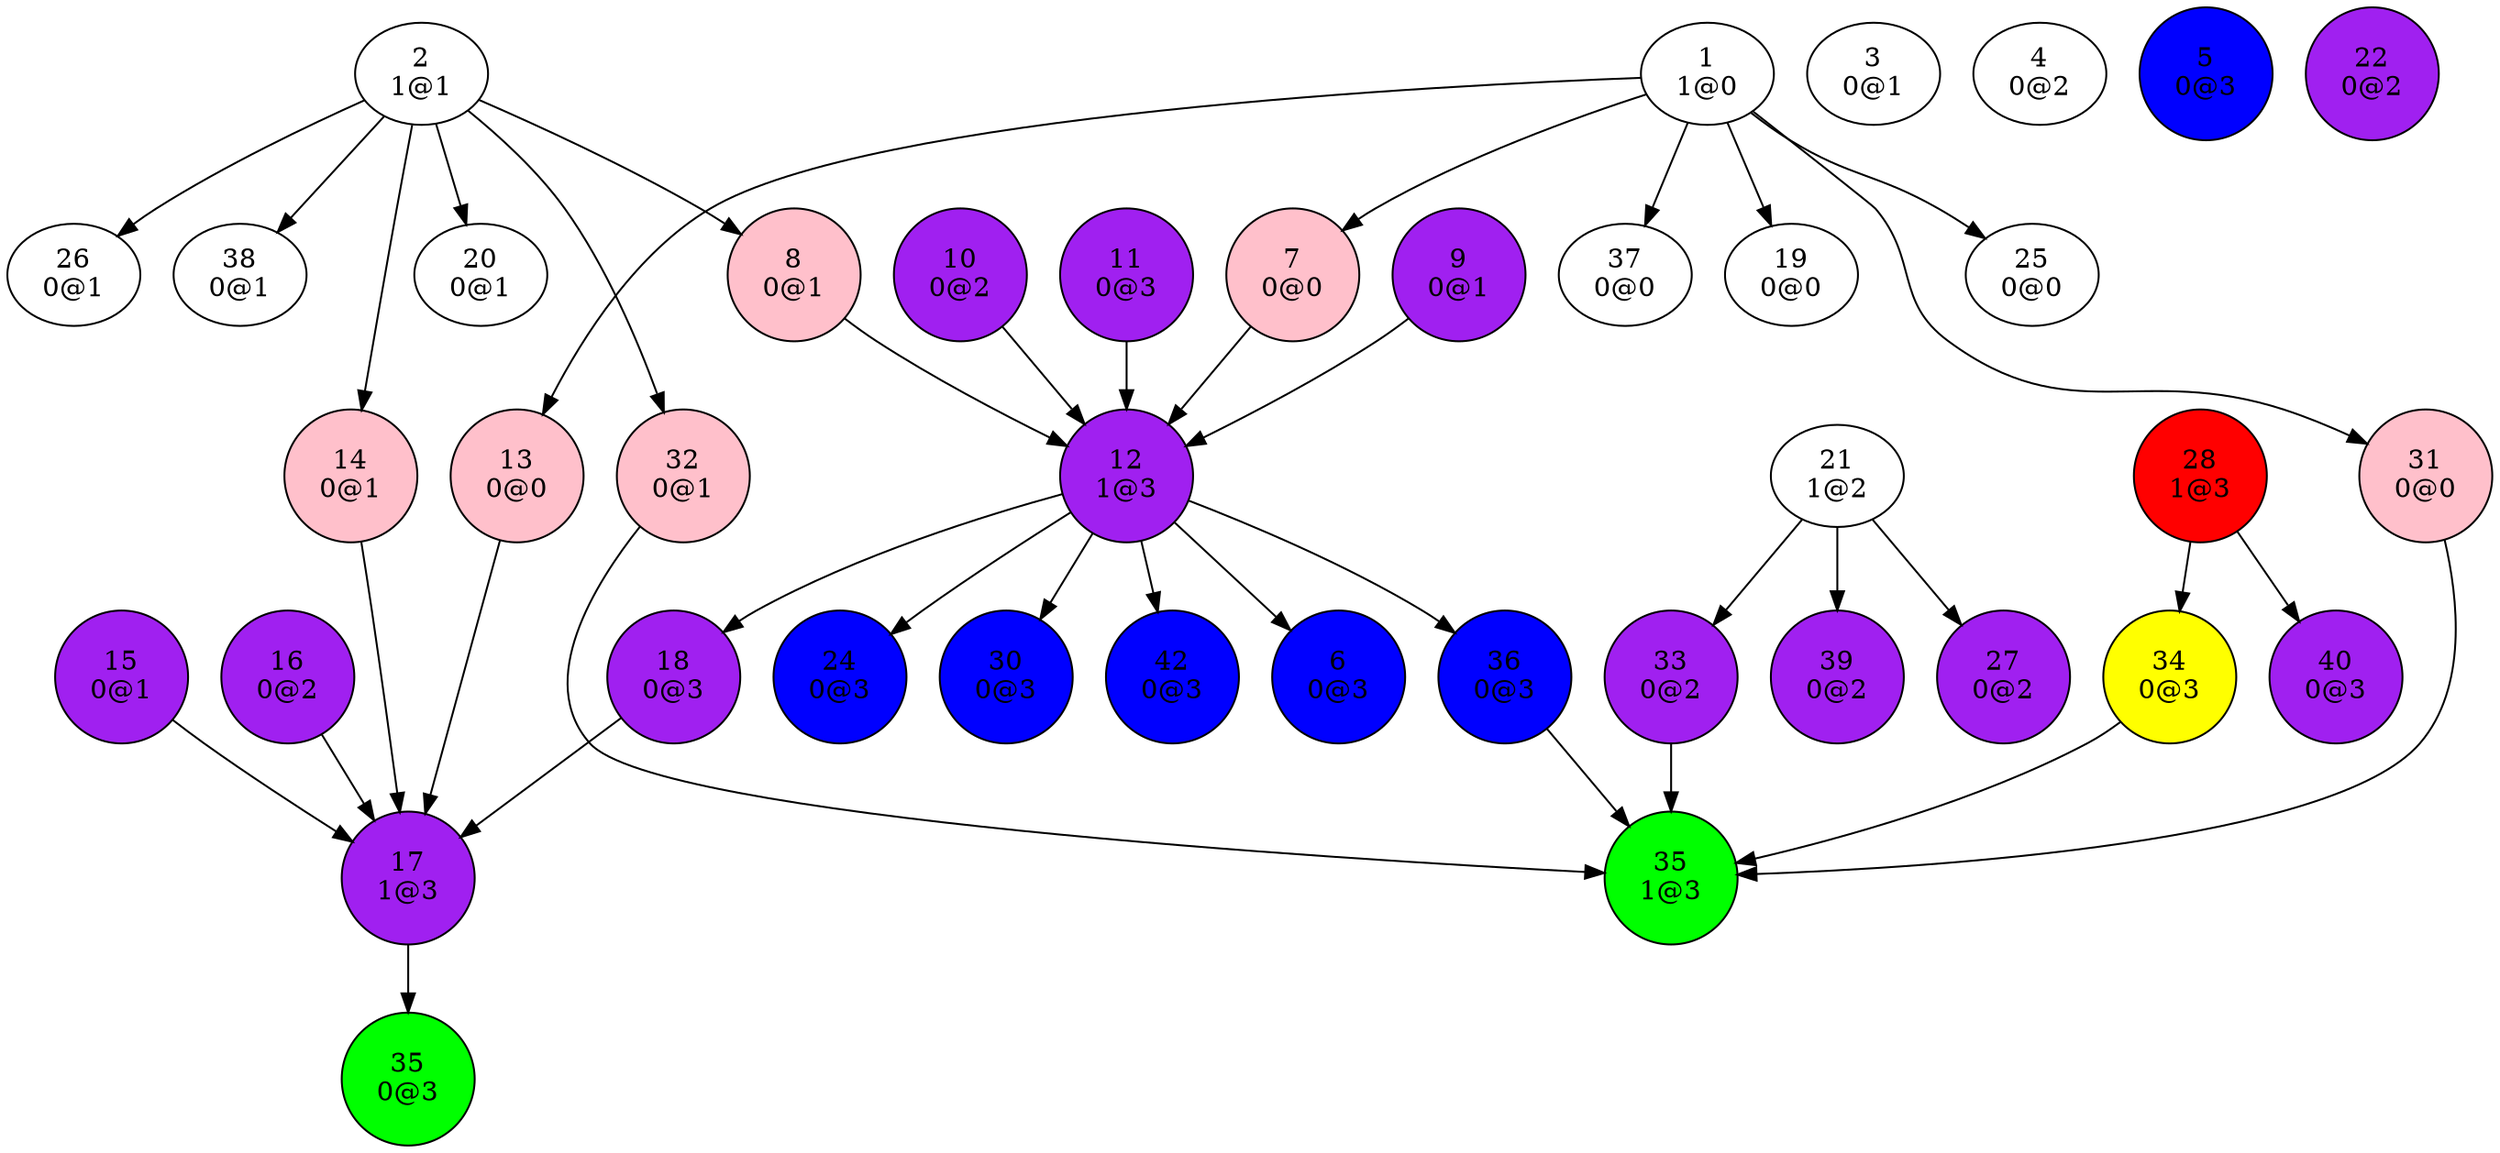 digraph {
"1
1@0"->"7
0@0";
"1
1@0"->"13
0@0";
"1
1@0"->"19
0@0";
"1
1@0"->"25
0@0";
"1
1@0"->"31
0@0";
"1
1@0"->"37
0@0";
"2
1@1"->"8
0@1";
"2
1@1"->"14
0@1";
"2
1@1"->"20
0@1";
"2
1@1"->"26
0@1";
"2
1@1"->"32
0@1";
"2
1@1"->"38
0@1";
"3
0@1";
"4
0@2";
"5
0@3";
"6
0@3";
"7
0@0"->"12
1@3";
"8
0@1"->"12
1@3";
"9
0@1"->"12
1@3";
"10
0@2"->"12
1@3";
"11
0@3"->"12
1@3";
"12
1@3"->"6
0@3";
"12
1@3"->"18
0@3";
"12
1@3"->"24
0@3";
"12
1@3"->"30
0@3";
"12
1@3"->"36
0@3";
"12
1@3"->"42
0@3";
"13
0@0"->"17
1@3";
"14
0@1"->"17
1@3";
"15
0@1"->"17
1@3";
"16
0@2"->"17
1@3";
"17
1@3"->"35
0@3";
"18
0@3"->"17
1@3";
"19
0@0";
"20
0@1";
"21
1@2"->"27
0@2";
"21
1@2"->"33
0@2";
"21
1@2"->"39
0@2";
"22
0@2";
"24
0@3";
"25
0@0";
"26
0@1";
"27
0@2";
"28
1@3"->"34
0@3";
"28
1@3"->"40
0@3";
"30
0@3";
"31
0@0"->"35
1@3";
"32
0@1"->"35
1@3";
"33
0@2"->"35
1@3";
"34
0@3"->"35
1@3";
"35
0@3";
"35
1@3";
"36
0@3"->"35
1@3";
"37
0@0";
"38
0@1";
"39
0@2";
"40
0@3";
"42
0@3";
"5
0@3"[shape=circle, style=filled, fillcolor=blue];
"6
0@3"[shape=circle, style=filled, fillcolor=blue];
"7
0@0"[shape=circle, style=filled, fillcolor=pink];
"8
0@1"[shape=circle, style=filled, fillcolor=pink];
"9
0@1"[shape=circle, style=filled, fillcolor=purple];
"10
0@2"[shape=circle, style=filled, fillcolor=purple];
"11
0@3"[shape=circle, style=filled, fillcolor=purple];
"12
1@3"[shape=circle, style=filled, fillcolor=purple];
"13
0@0"[shape=circle, style=filled, fillcolor=pink];
"14
0@1"[shape=circle, style=filled, fillcolor=pink];
"15
0@1"[shape=circle, style=filled, fillcolor=purple];
"16
0@2"[shape=circle, style=filled, fillcolor=purple];
"17
1@3"[shape=circle, style=filled, fillcolor=purple];
"18
0@3"[shape=circle, style=filled, fillcolor=purple];
"22
0@2"[shape=circle, style=filled, fillcolor=purple];
"24
0@3"[shape=circle, style=filled, fillcolor=blue];
"27
0@2"[shape=circle, style=filled, fillcolor=purple];
"28
1@3"[shape=circle, style=filled, fillcolor=red];
"30
0@3"[shape=circle, style=filled, fillcolor=blue];
"31
0@0"[shape=circle, style=filled, fillcolor=pink];
"32
0@1"[shape=circle, style=filled, fillcolor=pink];
"33
0@2"[shape=circle, style=filled, fillcolor=purple];
"34
0@3"[shape=circle, style=filled, fillcolor=yellow];
"35
0@3"[shape=circle, style=filled, fillcolor=green];
"35
1@3"[shape=circle, style=filled, fillcolor=green];
"36
0@3"[shape=circle, style=filled, fillcolor=blue];
"39
0@2"[shape=circle, style=filled, fillcolor=purple];
"40
0@3"[shape=circle, style=filled, fillcolor=purple];
"42
0@3"[shape=circle, style=filled, fillcolor=blue];
}